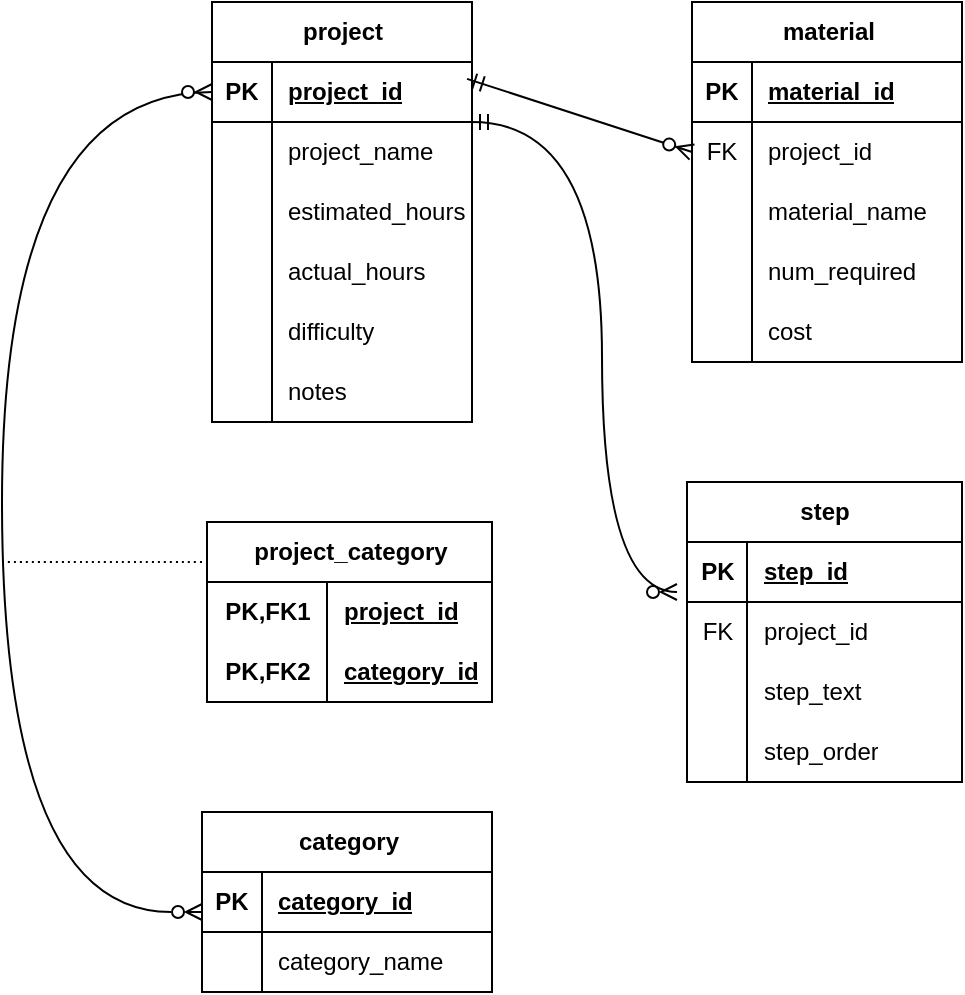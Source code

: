 <mxfile version="26.1.1">
  <diagram name="Page-1" id="Sgz3Cvs7-yU0taj-ncBx">
    <mxGraphModel dx="889" dy="515" grid="1" gridSize="5" guides="1" tooltips="1" connect="1" arrows="1" fold="1" page="1" pageScale="1" pageWidth="850" pageHeight="1100" math="0" shadow="0">
      <root>
        <mxCell id="0" />
        <mxCell id="1" parent="0" />
        <mxCell id="a1KW9QW43is0FXHoZ_OC-1" value="project" style="shape=table;startSize=30;container=1;collapsible=1;childLayout=tableLayout;fixedRows=1;rowLines=0;fontStyle=1;align=center;resizeLast=1;html=1;" parent="1" vertex="1">
          <mxGeometry x="185" y="70" width="130" height="210" as="geometry" />
        </mxCell>
        <mxCell id="a1KW9QW43is0FXHoZ_OC-2" value="" style="shape=tableRow;horizontal=0;startSize=0;swimlaneHead=0;swimlaneBody=0;fillColor=none;collapsible=0;dropTarget=0;points=[[0,0.5],[1,0.5]];portConstraint=eastwest;top=0;left=0;right=0;bottom=1;" parent="a1KW9QW43is0FXHoZ_OC-1" vertex="1">
          <mxGeometry y="30" width="130" height="30" as="geometry" />
        </mxCell>
        <mxCell id="a1KW9QW43is0FXHoZ_OC-3" value="PK" style="shape=partialRectangle;connectable=0;fillColor=none;top=0;left=0;bottom=0;right=0;fontStyle=1;overflow=hidden;whiteSpace=wrap;html=1;" parent="a1KW9QW43is0FXHoZ_OC-2" vertex="1">
          <mxGeometry width="30" height="30" as="geometry">
            <mxRectangle width="30" height="30" as="alternateBounds" />
          </mxGeometry>
        </mxCell>
        <mxCell id="a1KW9QW43is0FXHoZ_OC-4" value="project_id" style="shape=partialRectangle;connectable=0;fillColor=none;top=0;left=0;bottom=0;right=0;align=left;spacingLeft=6;fontStyle=5;overflow=hidden;whiteSpace=wrap;html=1;" parent="a1KW9QW43is0FXHoZ_OC-2" vertex="1">
          <mxGeometry x="30" width="100" height="30" as="geometry">
            <mxRectangle width="100" height="30" as="alternateBounds" />
          </mxGeometry>
        </mxCell>
        <mxCell id="a1KW9QW43is0FXHoZ_OC-5" value="" style="shape=tableRow;horizontal=0;startSize=0;swimlaneHead=0;swimlaneBody=0;fillColor=none;collapsible=0;dropTarget=0;points=[[0,0.5],[1,0.5]];portConstraint=eastwest;top=0;left=0;right=0;bottom=0;" parent="a1KW9QW43is0FXHoZ_OC-1" vertex="1">
          <mxGeometry y="60" width="130" height="30" as="geometry" />
        </mxCell>
        <mxCell id="a1KW9QW43is0FXHoZ_OC-6" value="" style="shape=partialRectangle;connectable=0;fillColor=none;top=0;left=0;bottom=0;right=0;editable=1;overflow=hidden;whiteSpace=wrap;html=1;" parent="a1KW9QW43is0FXHoZ_OC-5" vertex="1">
          <mxGeometry width="30" height="30" as="geometry">
            <mxRectangle width="30" height="30" as="alternateBounds" />
          </mxGeometry>
        </mxCell>
        <mxCell id="a1KW9QW43is0FXHoZ_OC-7" value="project_name" style="shape=partialRectangle;connectable=0;fillColor=none;top=0;left=0;bottom=0;right=0;align=left;spacingLeft=6;overflow=hidden;whiteSpace=wrap;html=1;" parent="a1KW9QW43is0FXHoZ_OC-5" vertex="1">
          <mxGeometry x="30" width="100" height="30" as="geometry">
            <mxRectangle width="100" height="30" as="alternateBounds" />
          </mxGeometry>
        </mxCell>
        <mxCell id="a1KW9QW43is0FXHoZ_OC-8" value="" style="shape=tableRow;horizontal=0;startSize=0;swimlaneHead=0;swimlaneBody=0;fillColor=none;collapsible=0;dropTarget=0;points=[[0,0.5],[1,0.5]];portConstraint=eastwest;top=0;left=0;right=0;bottom=0;" parent="a1KW9QW43is0FXHoZ_OC-1" vertex="1">
          <mxGeometry y="90" width="130" height="30" as="geometry" />
        </mxCell>
        <mxCell id="a1KW9QW43is0FXHoZ_OC-9" value="" style="shape=partialRectangle;connectable=0;fillColor=none;top=0;left=0;bottom=0;right=0;editable=1;overflow=hidden;whiteSpace=wrap;html=1;" parent="a1KW9QW43is0FXHoZ_OC-8" vertex="1">
          <mxGeometry width="30" height="30" as="geometry">
            <mxRectangle width="30" height="30" as="alternateBounds" />
          </mxGeometry>
        </mxCell>
        <mxCell id="a1KW9QW43is0FXHoZ_OC-10" value="estimated_hours" style="shape=partialRectangle;connectable=0;fillColor=none;top=0;left=0;bottom=0;right=0;align=left;spacingLeft=6;overflow=hidden;whiteSpace=wrap;html=1;" parent="a1KW9QW43is0FXHoZ_OC-8" vertex="1">
          <mxGeometry x="30" width="100" height="30" as="geometry">
            <mxRectangle width="100" height="30" as="alternateBounds" />
          </mxGeometry>
        </mxCell>
        <mxCell id="a1KW9QW43is0FXHoZ_OC-11" value="" style="shape=tableRow;horizontal=0;startSize=0;swimlaneHead=0;swimlaneBody=0;fillColor=none;collapsible=0;dropTarget=0;points=[[0,0.5],[1,0.5]];portConstraint=eastwest;top=0;left=0;right=0;bottom=0;" parent="a1KW9QW43is0FXHoZ_OC-1" vertex="1">
          <mxGeometry y="120" width="130" height="30" as="geometry" />
        </mxCell>
        <mxCell id="a1KW9QW43is0FXHoZ_OC-12" value="" style="shape=partialRectangle;connectable=0;fillColor=none;top=0;left=0;bottom=0;right=0;editable=1;overflow=hidden;whiteSpace=wrap;html=1;" parent="a1KW9QW43is0FXHoZ_OC-11" vertex="1">
          <mxGeometry width="30" height="30" as="geometry">
            <mxRectangle width="30" height="30" as="alternateBounds" />
          </mxGeometry>
        </mxCell>
        <mxCell id="a1KW9QW43is0FXHoZ_OC-13" value="actual_hours" style="shape=partialRectangle;connectable=0;fillColor=none;top=0;left=0;bottom=0;right=0;align=left;spacingLeft=6;overflow=hidden;whiteSpace=wrap;html=1;" parent="a1KW9QW43is0FXHoZ_OC-11" vertex="1">
          <mxGeometry x="30" width="100" height="30" as="geometry">
            <mxRectangle width="100" height="30" as="alternateBounds" />
          </mxGeometry>
        </mxCell>
        <mxCell id="a1KW9QW43is0FXHoZ_OC-14" style="shape=tableRow;horizontal=0;startSize=0;swimlaneHead=0;swimlaneBody=0;fillColor=none;collapsible=0;dropTarget=0;points=[[0,0.5],[1,0.5]];portConstraint=eastwest;top=0;left=0;right=0;bottom=0;" parent="a1KW9QW43is0FXHoZ_OC-1" vertex="1">
          <mxGeometry y="150" width="130" height="30" as="geometry" />
        </mxCell>
        <mxCell id="a1KW9QW43is0FXHoZ_OC-15" style="shape=partialRectangle;connectable=0;fillColor=none;top=0;left=0;bottom=0;right=0;editable=1;overflow=hidden;whiteSpace=wrap;html=1;" parent="a1KW9QW43is0FXHoZ_OC-14" vertex="1">
          <mxGeometry width="30" height="30" as="geometry">
            <mxRectangle width="30" height="30" as="alternateBounds" />
          </mxGeometry>
        </mxCell>
        <mxCell id="a1KW9QW43is0FXHoZ_OC-16" value="difficulty" style="shape=partialRectangle;connectable=0;fillColor=none;top=0;left=0;bottom=0;right=0;align=left;spacingLeft=6;overflow=hidden;whiteSpace=wrap;html=1;" parent="a1KW9QW43is0FXHoZ_OC-14" vertex="1">
          <mxGeometry x="30" width="100" height="30" as="geometry">
            <mxRectangle width="100" height="30" as="alternateBounds" />
          </mxGeometry>
        </mxCell>
        <mxCell id="a1KW9QW43is0FXHoZ_OC-20" style="shape=tableRow;horizontal=0;startSize=0;swimlaneHead=0;swimlaneBody=0;fillColor=none;collapsible=0;dropTarget=0;points=[[0,0.5],[1,0.5]];portConstraint=eastwest;top=0;left=0;right=0;bottom=0;" parent="a1KW9QW43is0FXHoZ_OC-1" vertex="1">
          <mxGeometry y="180" width="130" height="30" as="geometry" />
        </mxCell>
        <mxCell id="a1KW9QW43is0FXHoZ_OC-21" style="shape=partialRectangle;connectable=0;fillColor=none;top=0;left=0;bottom=0;right=0;editable=1;overflow=hidden;whiteSpace=wrap;html=1;" parent="a1KW9QW43is0FXHoZ_OC-20" vertex="1">
          <mxGeometry width="30" height="30" as="geometry">
            <mxRectangle width="30" height="30" as="alternateBounds" />
          </mxGeometry>
        </mxCell>
        <mxCell id="a1KW9QW43is0FXHoZ_OC-22" value="notes" style="shape=partialRectangle;connectable=0;fillColor=none;top=0;left=0;bottom=0;right=0;align=left;spacingLeft=6;overflow=hidden;whiteSpace=wrap;html=1;" parent="a1KW9QW43is0FXHoZ_OC-20" vertex="1">
          <mxGeometry x="30" width="100" height="30" as="geometry">
            <mxRectangle width="100" height="30" as="alternateBounds" />
          </mxGeometry>
        </mxCell>
        <mxCell id="a1KW9QW43is0FXHoZ_OC-23" value="material" style="shape=table;startSize=30;container=1;collapsible=1;childLayout=tableLayout;fixedRows=1;rowLines=0;fontStyle=1;align=center;resizeLast=1;html=1;" parent="1" vertex="1">
          <mxGeometry x="425" y="70" width="135" height="180" as="geometry" />
        </mxCell>
        <mxCell id="a1KW9QW43is0FXHoZ_OC-24" value="" style="shape=tableRow;horizontal=0;startSize=0;swimlaneHead=0;swimlaneBody=0;fillColor=none;collapsible=0;dropTarget=0;points=[[0,0.5],[1,0.5]];portConstraint=eastwest;top=0;left=0;right=0;bottom=1;" parent="a1KW9QW43is0FXHoZ_OC-23" vertex="1">
          <mxGeometry y="30" width="135" height="30" as="geometry" />
        </mxCell>
        <mxCell id="a1KW9QW43is0FXHoZ_OC-25" value="PK" style="shape=partialRectangle;connectable=0;fillColor=none;top=0;left=0;bottom=0;right=0;fontStyle=1;overflow=hidden;whiteSpace=wrap;html=1;" parent="a1KW9QW43is0FXHoZ_OC-24" vertex="1">
          <mxGeometry width="30" height="30" as="geometry">
            <mxRectangle width="30" height="30" as="alternateBounds" />
          </mxGeometry>
        </mxCell>
        <mxCell id="a1KW9QW43is0FXHoZ_OC-26" value="material_id" style="shape=partialRectangle;connectable=0;fillColor=none;top=0;left=0;bottom=0;right=0;align=left;spacingLeft=6;fontStyle=5;overflow=hidden;whiteSpace=wrap;html=1;" parent="a1KW9QW43is0FXHoZ_OC-24" vertex="1">
          <mxGeometry x="30" width="105" height="30" as="geometry">
            <mxRectangle width="105" height="30" as="alternateBounds" />
          </mxGeometry>
        </mxCell>
        <mxCell id="a1KW9QW43is0FXHoZ_OC-27" value="" style="shape=tableRow;horizontal=0;startSize=0;swimlaneHead=0;swimlaneBody=0;fillColor=none;collapsible=0;dropTarget=0;points=[[0,0.5],[1,0.5]];portConstraint=eastwest;top=0;left=0;right=0;bottom=0;" parent="a1KW9QW43is0FXHoZ_OC-23" vertex="1">
          <mxGeometry y="60" width="135" height="30" as="geometry" />
        </mxCell>
        <mxCell id="a1KW9QW43is0FXHoZ_OC-28" value="FK" style="shape=partialRectangle;connectable=0;fillColor=none;top=0;left=0;bottom=0;right=0;editable=1;overflow=hidden;whiteSpace=wrap;html=1;" parent="a1KW9QW43is0FXHoZ_OC-27" vertex="1">
          <mxGeometry width="30" height="30" as="geometry">
            <mxRectangle width="30" height="30" as="alternateBounds" />
          </mxGeometry>
        </mxCell>
        <mxCell id="a1KW9QW43is0FXHoZ_OC-29" value="project_id" style="shape=partialRectangle;connectable=0;fillColor=none;top=0;left=0;bottom=0;right=0;align=left;spacingLeft=6;overflow=hidden;whiteSpace=wrap;html=1;" parent="a1KW9QW43is0FXHoZ_OC-27" vertex="1">
          <mxGeometry x="30" width="105" height="30" as="geometry">
            <mxRectangle width="105" height="30" as="alternateBounds" />
          </mxGeometry>
        </mxCell>
        <mxCell id="a1KW9QW43is0FXHoZ_OC-33" value="" style="shape=tableRow;horizontal=0;startSize=0;swimlaneHead=0;swimlaneBody=0;fillColor=none;collapsible=0;dropTarget=0;points=[[0,0.5],[1,0.5]];portConstraint=eastwest;top=0;left=0;right=0;bottom=0;" parent="a1KW9QW43is0FXHoZ_OC-23" vertex="1">
          <mxGeometry y="90" width="135" height="30" as="geometry" />
        </mxCell>
        <mxCell id="a1KW9QW43is0FXHoZ_OC-34" value="" style="shape=partialRectangle;connectable=0;fillColor=none;top=0;left=0;bottom=0;right=0;editable=1;overflow=hidden;whiteSpace=wrap;html=1;" parent="a1KW9QW43is0FXHoZ_OC-33" vertex="1">
          <mxGeometry width="30" height="30" as="geometry">
            <mxRectangle width="30" height="30" as="alternateBounds" />
          </mxGeometry>
        </mxCell>
        <mxCell id="a1KW9QW43is0FXHoZ_OC-35" value="material_name" style="shape=partialRectangle;connectable=0;fillColor=none;top=0;left=0;bottom=0;right=0;align=left;spacingLeft=6;overflow=hidden;whiteSpace=wrap;html=1;" parent="a1KW9QW43is0FXHoZ_OC-33" vertex="1">
          <mxGeometry x="30" width="105" height="30" as="geometry">
            <mxRectangle width="105" height="30" as="alternateBounds" />
          </mxGeometry>
        </mxCell>
        <mxCell id="a1KW9QW43is0FXHoZ_OC-39" style="shape=tableRow;horizontal=0;startSize=0;swimlaneHead=0;swimlaneBody=0;fillColor=none;collapsible=0;dropTarget=0;points=[[0,0.5],[1,0.5]];portConstraint=eastwest;top=0;left=0;right=0;bottom=0;" parent="a1KW9QW43is0FXHoZ_OC-23" vertex="1">
          <mxGeometry y="120" width="135" height="30" as="geometry" />
        </mxCell>
        <mxCell id="a1KW9QW43is0FXHoZ_OC-40" style="shape=partialRectangle;connectable=0;fillColor=none;top=0;left=0;bottom=0;right=0;editable=1;overflow=hidden;whiteSpace=wrap;html=1;" parent="a1KW9QW43is0FXHoZ_OC-39" vertex="1">
          <mxGeometry width="30" height="30" as="geometry">
            <mxRectangle width="30" height="30" as="alternateBounds" />
          </mxGeometry>
        </mxCell>
        <mxCell id="a1KW9QW43is0FXHoZ_OC-41" value="num_required" style="shape=partialRectangle;connectable=0;fillColor=none;top=0;left=0;bottom=0;right=0;align=left;spacingLeft=6;overflow=hidden;whiteSpace=wrap;html=1;" parent="a1KW9QW43is0FXHoZ_OC-39" vertex="1">
          <mxGeometry x="30" width="105" height="30" as="geometry">
            <mxRectangle width="105" height="30" as="alternateBounds" />
          </mxGeometry>
        </mxCell>
        <mxCell id="a1KW9QW43is0FXHoZ_OC-36" style="shape=tableRow;horizontal=0;startSize=0;swimlaneHead=0;swimlaneBody=0;fillColor=none;collapsible=0;dropTarget=0;points=[[0,0.5],[1,0.5]];portConstraint=eastwest;top=0;left=0;right=0;bottom=0;" parent="a1KW9QW43is0FXHoZ_OC-23" vertex="1">
          <mxGeometry y="150" width="135" height="30" as="geometry" />
        </mxCell>
        <mxCell id="a1KW9QW43is0FXHoZ_OC-37" style="shape=partialRectangle;connectable=0;fillColor=none;top=0;left=0;bottom=0;right=0;editable=1;overflow=hidden;whiteSpace=wrap;html=1;" parent="a1KW9QW43is0FXHoZ_OC-36" vertex="1">
          <mxGeometry width="30" height="30" as="geometry">
            <mxRectangle width="30" height="30" as="alternateBounds" />
          </mxGeometry>
        </mxCell>
        <mxCell id="a1KW9QW43is0FXHoZ_OC-38" value="cost" style="shape=partialRectangle;connectable=0;fillColor=none;top=0;left=0;bottom=0;right=0;align=left;spacingLeft=6;overflow=hidden;whiteSpace=wrap;html=1;" parent="a1KW9QW43is0FXHoZ_OC-36" vertex="1">
          <mxGeometry x="30" width="105" height="30" as="geometry">
            <mxRectangle width="105" height="30" as="alternateBounds" />
          </mxGeometry>
        </mxCell>
        <mxCell id="a1KW9QW43is0FXHoZ_OC-62" value="step" style="shape=table;startSize=30;container=1;collapsible=1;childLayout=tableLayout;fixedRows=1;rowLines=0;fontStyle=1;align=center;resizeLast=1;html=1;" parent="1" vertex="1">
          <mxGeometry x="422.5" y="310" width="137.5" height="150" as="geometry" />
        </mxCell>
        <mxCell id="a1KW9QW43is0FXHoZ_OC-63" value="" style="shape=tableRow;horizontal=0;startSize=0;swimlaneHead=0;swimlaneBody=0;fillColor=none;collapsible=0;dropTarget=0;points=[[0,0.5],[1,0.5]];portConstraint=eastwest;top=0;left=0;right=0;bottom=1;" parent="a1KW9QW43is0FXHoZ_OC-62" vertex="1">
          <mxGeometry y="30" width="137.5" height="30" as="geometry" />
        </mxCell>
        <mxCell id="a1KW9QW43is0FXHoZ_OC-64" value="PK" style="shape=partialRectangle;connectable=0;fillColor=none;top=0;left=0;bottom=0;right=0;fontStyle=1;overflow=hidden;whiteSpace=wrap;html=1;" parent="a1KW9QW43is0FXHoZ_OC-63" vertex="1">
          <mxGeometry width="30" height="30" as="geometry">
            <mxRectangle width="30" height="30" as="alternateBounds" />
          </mxGeometry>
        </mxCell>
        <mxCell id="a1KW9QW43is0FXHoZ_OC-65" value="step_id" style="shape=partialRectangle;connectable=0;fillColor=none;top=0;left=0;bottom=0;right=0;align=left;spacingLeft=6;fontStyle=5;overflow=hidden;whiteSpace=wrap;html=1;" parent="a1KW9QW43is0FXHoZ_OC-63" vertex="1">
          <mxGeometry x="30" width="107.5" height="30" as="geometry">
            <mxRectangle width="107.5" height="30" as="alternateBounds" />
          </mxGeometry>
        </mxCell>
        <mxCell id="a1KW9QW43is0FXHoZ_OC-66" value="" style="shape=tableRow;horizontal=0;startSize=0;swimlaneHead=0;swimlaneBody=0;fillColor=none;collapsible=0;dropTarget=0;points=[[0,0.5],[1,0.5]];portConstraint=eastwest;top=0;left=0;right=0;bottom=0;" parent="a1KW9QW43is0FXHoZ_OC-62" vertex="1">
          <mxGeometry y="60" width="137.5" height="30" as="geometry" />
        </mxCell>
        <mxCell id="a1KW9QW43is0FXHoZ_OC-67" value="FK" style="shape=partialRectangle;connectable=0;fillColor=none;top=0;left=0;bottom=0;right=0;editable=1;overflow=hidden;whiteSpace=wrap;html=1;" parent="a1KW9QW43is0FXHoZ_OC-66" vertex="1">
          <mxGeometry width="30" height="30" as="geometry">
            <mxRectangle width="30" height="30" as="alternateBounds" />
          </mxGeometry>
        </mxCell>
        <mxCell id="a1KW9QW43is0FXHoZ_OC-68" value="project_id" style="shape=partialRectangle;connectable=0;fillColor=none;top=0;left=0;bottom=0;right=0;align=left;spacingLeft=6;overflow=hidden;whiteSpace=wrap;html=1;" parent="a1KW9QW43is0FXHoZ_OC-66" vertex="1">
          <mxGeometry x="30" width="107.5" height="30" as="geometry">
            <mxRectangle width="107.5" height="30" as="alternateBounds" />
          </mxGeometry>
        </mxCell>
        <mxCell id="a1KW9QW43is0FXHoZ_OC-69" value="" style="shape=tableRow;horizontal=0;startSize=0;swimlaneHead=0;swimlaneBody=0;fillColor=none;collapsible=0;dropTarget=0;points=[[0,0.5],[1,0.5]];portConstraint=eastwest;top=0;left=0;right=0;bottom=0;" parent="a1KW9QW43is0FXHoZ_OC-62" vertex="1">
          <mxGeometry y="90" width="137.5" height="30" as="geometry" />
        </mxCell>
        <mxCell id="a1KW9QW43is0FXHoZ_OC-70" value="" style="shape=partialRectangle;connectable=0;fillColor=none;top=0;left=0;bottom=0;right=0;editable=1;overflow=hidden;whiteSpace=wrap;html=1;" parent="a1KW9QW43is0FXHoZ_OC-69" vertex="1">
          <mxGeometry width="30" height="30" as="geometry">
            <mxRectangle width="30" height="30" as="alternateBounds" />
          </mxGeometry>
        </mxCell>
        <mxCell id="a1KW9QW43is0FXHoZ_OC-71" value="step_text" style="shape=partialRectangle;connectable=0;fillColor=none;top=0;left=0;bottom=0;right=0;align=left;spacingLeft=6;overflow=hidden;whiteSpace=wrap;html=1;" parent="a1KW9QW43is0FXHoZ_OC-69" vertex="1">
          <mxGeometry x="30" width="107.5" height="30" as="geometry">
            <mxRectangle width="107.5" height="30" as="alternateBounds" />
          </mxGeometry>
        </mxCell>
        <mxCell id="a1KW9QW43is0FXHoZ_OC-72" value="" style="shape=tableRow;horizontal=0;startSize=0;swimlaneHead=0;swimlaneBody=0;fillColor=none;collapsible=0;dropTarget=0;points=[[0,0.5],[1,0.5]];portConstraint=eastwest;top=0;left=0;right=0;bottom=0;" parent="a1KW9QW43is0FXHoZ_OC-62" vertex="1">
          <mxGeometry y="120" width="137.5" height="30" as="geometry" />
        </mxCell>
        <mxCell id="a1KW9QW43is0FXHoZ_OC-73" value="" style="shape=partialRectangle;connectable=0;fillColor=none;top=0;left=0;bottom=0;right=0;editable=1;overflow=hidden;whiteSpace=wrap;html=1;" parent="a1KW9QW43is0FXHoZ_OC-72" vertex="1">
          <mxGeometry width="30" height="30" as="geometry">
            <mxRectangle width="30" height="30" as="alternateBounds" />
          </mxGeometry>
        </mxCell>
        <mxCell id="a1KW9QW43is0FXHoZ_OC-74" value="step_order" style="shape=partialRectangle;connectable=0;fillColor=none;top=0;left=0;bottom=0;right=0;align=left;spacingLeft=6;overflow=hidden;whiteSpace=wrap;html=1;" parent="a1KW9QW43is0FXHoZ_OC-72" vertex="1">
          <mxGeometry x="30" width="107.5" height="30" as="geometry">
            <mxRectangle width="107.5" height="30" as="alternateBounds" />
          </mxGeometry>
        </mxCell>
        <mxCell id="a1KW9QW43is0FXHoZ_OC-104" value="category" style="shape=table;startSize=30;container=1;collapsible=1;childLayout=tableLayout;fixedRows=1;rowLines=0;fontStyle=1;align=center;resizeLast=1;html=1;" parent="1" vertex="1">
          <mxGeometry x="180" y="475" width="145" height="90" as="geometry" />
        </mxCell>
        <mxCell id="a1KW9QW43is0FXHoZ_OC-105" value="" style="shape=tableRow;horizontal=0;startSize=0;swimlaneHead=0;swimlaneBody=0;fillColor=none;collapsible=0;dropTarget=0;points=[[0,0.5],[1,0.5]];portConstraint=eastwest;top=0;left=0;right=0;bottom=1;" parent="a1KW9QW43is0FXHoZ_OC-104" vertex="1">
          <mxGeometry y="30" width="145" height="30" as="geometry" />
        </mxCell>
        <mxCell id="a1KW9QW43is0FXHoZ_OC-106" value="PK" style="shape=partialRectangle;connectable=0;fillColor=none;top=0;left=0;bottom=0;right=0;fontStyle=1;overflow=hidden;whiteSpace=wrap;html=1;" parent="a1KW9QW43is0FXHoZ_OC-105" vertex="1">
          <mxGeometry width="30" height="30" as="geometry">
            <mxRectangle width="30" height="30" as="alternateBounds" />
          </mxGeometry>
        </mxCell>
        <mxCell id="a1KW9QW43is0FXHoZ_OC-107" value="category_id" style="shape=partialRectangle;connectable=0;fillColor=none;top=0;left=0;bottom=0;right=0;align=left;spacingLeft=6;fontStyle=5;overflow=hidden;whiteSpace=wrap;html=1;" parent="a1KW9QW43is0FXHoZ_OC-105" vertex="1">
          <mxGeometry x="30" width="115" height="30" as="geometry">
            <mxRectangle width="115" height="30" as="alternateBounds" />
          </mxGeometry>
        </mxCell>
        <mxCell id="a1KW9QW43is0FXHoZ_OC-108" value="" style="shape=tableRow;horizontal=0;startSize=0;swimlaneHead=0;swimlaneBody=0;fillColor=none;collapsible=0;dropTarget=0;points=[[0,0.5],[1,0.5]];portConstraint=eastwest;top=0;left=0;right=0;bottom=0;" parent="a1KW9QW43is0FXHoZ_OC-104" vertex="1">
          <mxGeometry y="60" width="145" height="30" as="geometry" />
        </mxCell>
        <mxCell id="a1KW9QW43is0FXHoZ_OC-109" value="" style="shape=partialRectangle;connectable=0;fillColor=none;top=0;left=0;bottom=0;right=0;editable=1;overflow=hidden;whiteSpace=wrap;html=1;" parent="a1KW9QW43is0FXHoZ_OC-108" vertex="1">
          <mxGeometry width="30" height="30" as="geometry">
            <mxRectangle width="30" height="30" as="alternateBounds" />
          </mxGeometry>
        </mxCell>
        <mxCell id="a1KW9QW43is0FXHoZ_OC-110" value="category_name" style="shape=partialRectangle;connectable=0;fillColor=none;top=0;left=0;bottom=0;right=0;align=left;spacingLeft=6;overflow=hidden;whiteSpace=wrap;html=1;" parent="a1KW9QW43is0FXHoZ_OC-108" vertex="1">
          <mxGeometry x="30" width="115" height="30" as="geometry">
            <mxRectangle width="115" height="30" as="alternateBounds" />
          </mxGeometry>
        </mxCell>
        <mxCell id="a1KW9QW43is0FXHoZ_OC-117" value="project_category" style="shape=table;startSize=30;container=1;collapsible=1;childLayout=tableLayout;fixedRows=1;rowLines=0;fontStyle=1;align=center;resizeLast=1;html=1;whiteSpace=wrap;" parent="1" vertex="1">
          <mxGeometry x="182.5" y="330" width="142.5" height="90" as="geometry" />
        </mxCell>
        <mxCell id="a1KW9QW43is0FXHoZ_OC-118" value="" style="shape=tableRow;horizontal=0;startSize=0;swimlaneHead=0;swimlaneBody=0;fillColor=none;collapsible=0;dropTarget=0;points=[[0,0.5],[1,0.5]];portConstraint=eastwest;top=0;left=0;right=0;bottom=0;html=1;" parent="a1KW9QW43is0FXHoZ_OC-117" vertex="1">
          <mxGeometry y="30" width="142.5" height="30" as="geometry" />
        </mxCell>
        <mxCell id="a1KW9QW43is0FXHoZ_OC-119" value="PK,FK1" style="shape=partialRectangle;connectable=0;fillColor=none;top=0;left=0;bottom=0;right=0;fontStyle=1;overflow=hidden;html=1;whiteSpace=wrap;" parent="a1KW9QW43is0FXHoZ_OC-118" vertex="1">
          <mxGeometry width="60" height="30" as="geometry">
            <mxRectangle width="60" height="30" as="alternateBounds" />
          </mxGeometry>
        </mxCell>
        <mxCell id="a1KW9QW43is0FXHoZ_OC-120" value="project_id" style="shape=partialRectangle;connectable=0;fillColor=none;top=0;left=0;bottom=0;right=0;align=left;spacingLeft=6;fontStyle=5;overflow=hidden;html=1;whiteSpace=wrap;" parent="a1KW9QW43is0FXHoZ_OC-118" vertex="1">
          <mxGeometry x="60" width="82.5" height="30" as="geometry">
            <mxRectangle width="82.5" height="30" as="alternateBounds" />
          </mxGeometry>
        </mxCell>
        <mxCell id="a1KW9QW43is0FXHoZ_OC-121" value="" style="shape=tableRow;horizontal=0;startSize=0;swimlaneHead=0;swimlaneBody=0;fillColor=none;collapsible=0;dropTarget=0;points=[[0,0.5],[1,0.5]];portConstraint=eastwest;top=0;left=0;right=0;bottom=1;html=1;" parent="a1KW9QW43is0FXHoZ_OC-117" vertex="1">
          <mxGeometry y="60" width="142.5" height="30" as="geometry" />
        </mxCell>
        <mxCell id="a1KW9QW43is0FXHoZ_OC-122" value="PK,FK2" style="shape=partialRectangle;connectable=0;fillColor=none;top=0;left=0;bottom=0;right=0;fontStyle=1;overflow=hidden;html=1;whiteSpace=wrap;" parent="a1KW9QW43is0FXHoZ_OC-121" vertex="1">
          <mxGeometry width="60" height="30" as="geometry">
            <mxRectangle width="60" height="30" as="alternateBounds" />
          </mxGeometry>
        </mxCell>
        <mxCell id="a1KW9QW43is0FXHoZ_OC-123" value="category_id" style="shape=partialRectangle;connectable=0;fillColor=none;top=0;left=0;bottom=0;right=0;align=left;spacingLeft=6;fontStyle=5;overflow=hidden;html=1;whiteSpace=wrap;" parent="a1KW9QW43is0FXHoZ_OC-121" vertex="1">
          <mxGeometry x="60" width="82.5" height="30" as="geometry">
            <mxRectangle width="82.5" height="30" as="alternateBounds" />
          </mxGeometry>
        </mxCell>
        <mxCell id="a1KW9QW43is0FXHoZ_OC-137" value="" style="fontSize=12;html=1;endArrow=ERzeroToMany;endFill=1;rounded=0;edgeStyle=orthogonalEdgeStyle;curved=1;entryX=0;entryY=0.5;entryDx=0;entryDy=0;startArrow=ERzeroToMany;startFill=0;" parent="1" source="a1KW9QW43is0FXHoZ_OC-105" target="a1KW9QW43is0FXHoZ_OC-2" edge="1">
          <mxGeometry width="100" height="100" relative="1" as="geometry">
            <mxPoint x="175" y="520" as="sourcePoint" />
            <mxPoint x="135" y="120" as="targetPoint" />
            <Array as="points">
              <mxPoint x="80" y="525" />
              <mxPoint x="80" y="115" />
            </Array>
          </mxGeometry>
        </mxCell>
        <mxCell id="a1KW9QW43is0FXHoZ_OC-138" value="" style="endArrow=none;html=1;rounded=0;dashed=1;dashPattern=1 2;curved=1;" parent="1" edge="1">
          <mxGeometry relative="1" as="geometry">
            <mxPoint x="80" y="350" as="sourcePoint" />
            <mxPoint x="180" y="350" as="targetPoint" />
          </mxGeometry>
        </mxCell>
        <mxCell id="a1KW9QW43is0FXHoZ_OC-139" value="" style="resizable=0;html=1;whiteSpace=wrap;align=right;verticalAlign=bottom;" parent="a1KW9QW43is0FXHoZ_OC-138" connectable="0" vertex="1">
          <mxGeometry x="1" relative="1" as="geometry" />
        </mxCell>
        <mxCell id="a1KW9QW43is0FXHoZ_OC-140" value="" style="fontSize=12;html=1;endArrow=ERzeroToMany;endFill=1;rounded=0;entryX=0;entryY=0.5;entryDx=0;entryDy=0;startArrow=ERmandOne;startFill=0;exitX=0.981;exitY=0.281;exitDx=0;exitDy=0;exitPerimeter=0;" parent="1" source="a1KW9QW43is0FXHoZ_OC-2" target="a1KW9QW43is0FXHoZ_OC-27" edge="1">
          <mxGeometry width="100" height="100" relative="1" as="geometry">
            <mxPoint x="315" y="120" as="sourcePoint" />
            <mxPoint x="410" y="15" as="targetPoint" />
          </mxGeometry>
        </mxCell>
        <mxCell id="cKbFrI5EMdCqblT-3kCb-5" value="" style="fontSize=12;html=1;endArrow=ERzeroToMany;endFill=1;rounded=0;startArrow=ERmandOne;startFill=0;edgeStyle=orthogonalEdgeStyle;curved=1;entryX=0;entryY=0.5;entryDx=0;entryDy=0;" parent="1" edge="1">
          <mxGeometry width="100" height="100" relative="1" as="geometry">
            <mxPoint x="315" y="130" as="sourcePoint" />
            <mxPoint x="417.5" y="365" as="targetPoint" />
            <Array as="points">
              <mxPoint x="380" y="130" />
              <mxPoint x="380" y="365" />
            </Array>
          </mxGeometry>
        </mxCell>
      </root>
    </mxGraphModel>
  </diagram>
</mxfile>
